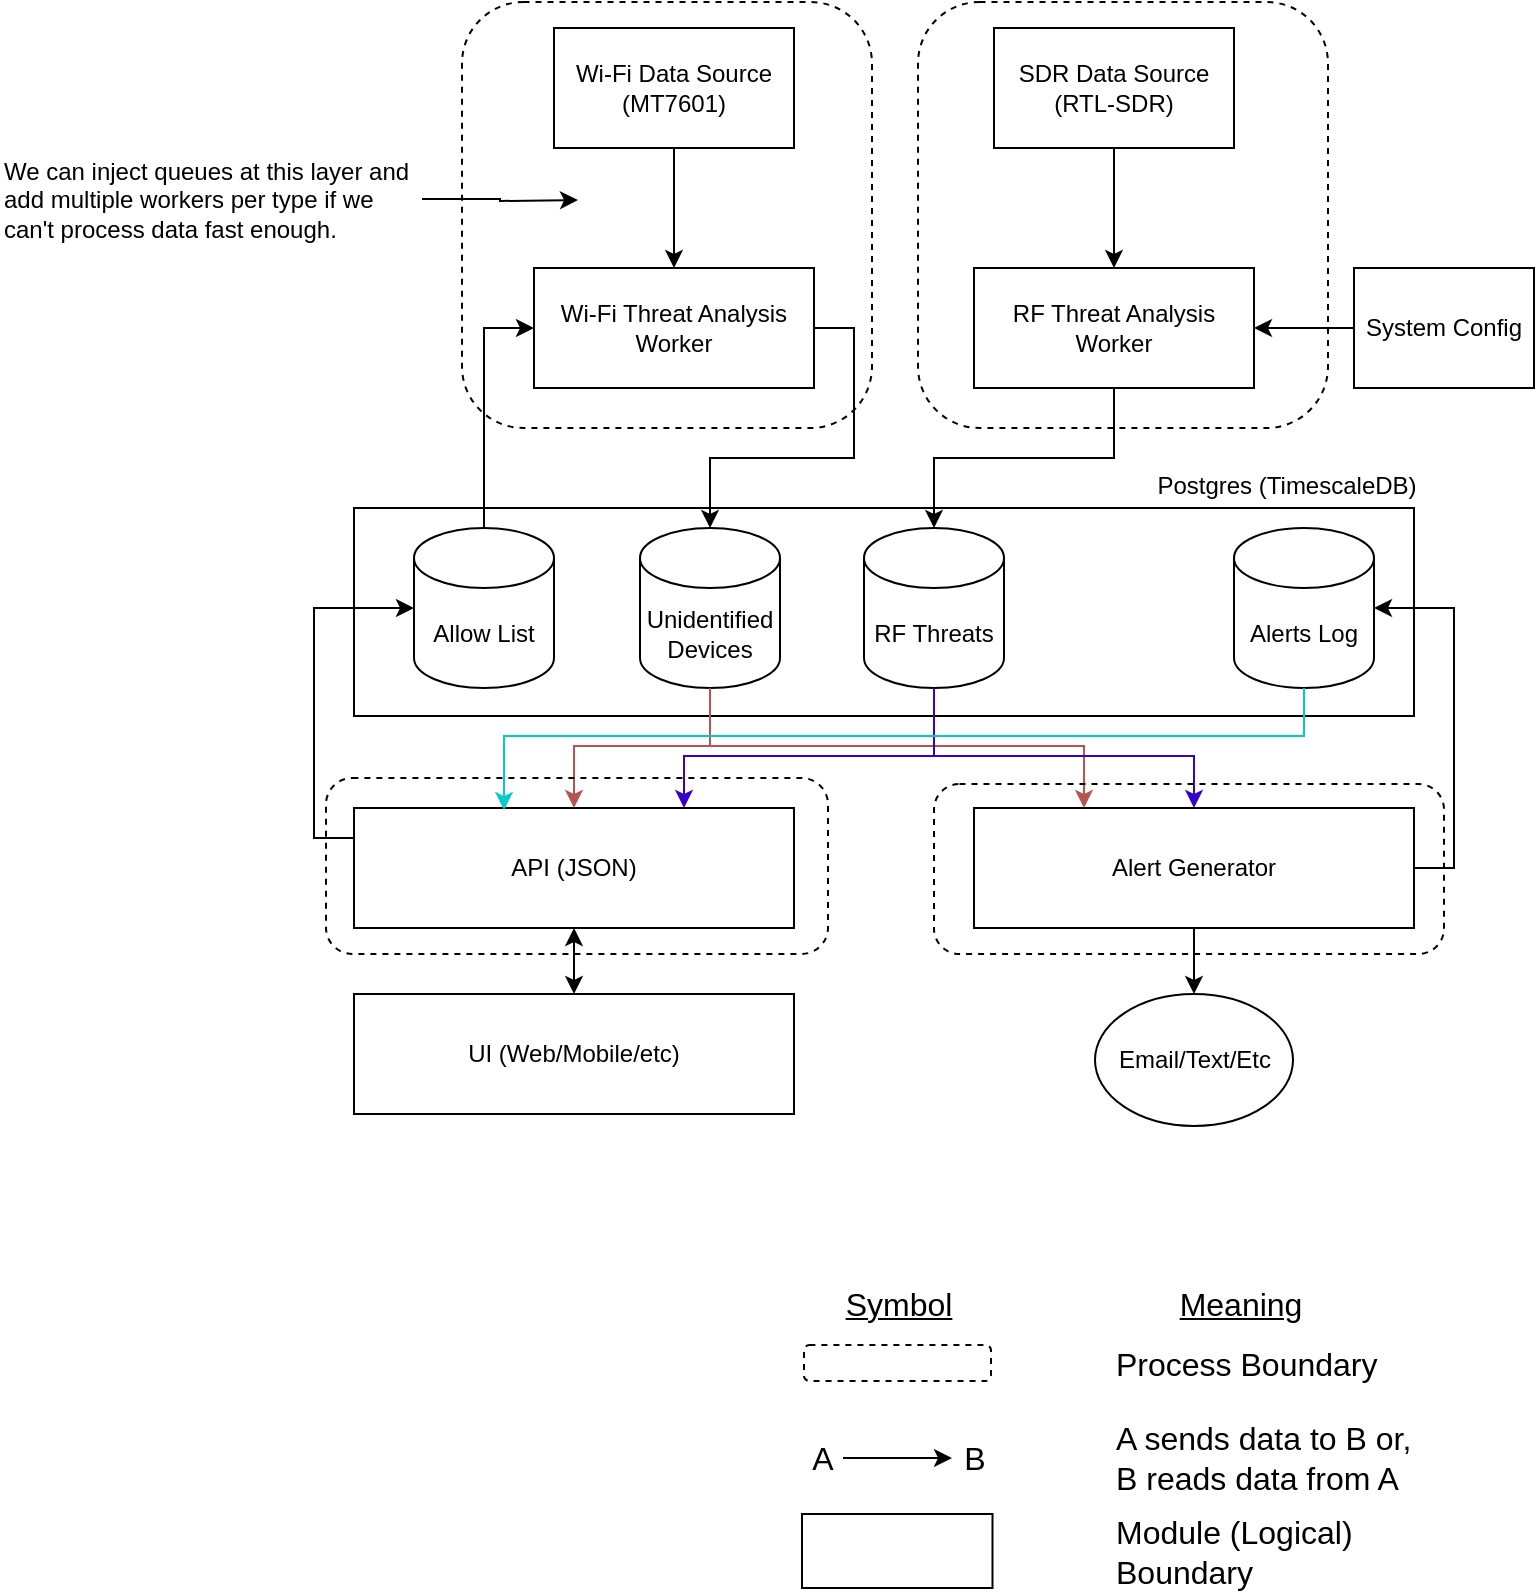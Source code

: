 <mxfile version="15.4.0" type="device"><diagram id="eqDL33xi8doZm6YM4PdJ" name="Page-1"><mxGraphModel dx="2703" dy="1920" grid="0" gridSize="10" guides="1" tooltips="1" connect="1" arrows="1" fold="1" page="1" pageScale="1" pageWidth="850" pageHeight="1100" math="0" shadow="0"><root><mxCell id="0"/><mxCell id="1" parent="0"/><mxCell id="TE73iQf6DmQ8VXEI7FIY-16" value="" style="group" vertex="1" connectable="0" parent="1"><mxGeometry x="280" y="320" width="480" height="120" as="geometry"/></mxCell><mxCell id="TE73iQf6DmQ8VXEI7FIY-11" value="" style="rounded=0;whiteSpace=wrap;html=1;" vertex="1" parent="TE73iQf6DmQ8VXEI7FIY-16"><mxGeometry x="-50" width="530" height="104" as="geometry"/></mxCell><mxCell id="TE73iQf6DmQ8VXEI7FIY-12" value="Allow List" style="shape=cylinder3;whiteSpace=wrap;html=1;boundedLbl=1;backgroundOutline=1;size=15;" vertex="1" parent="TE73iQf6DmQ8VXEI7FIY-16"><mxGeometry x="-20" y="10" width="70" height="80" as="geometry"/></mxCell><mxCell id="TE73iQf6DmQ8VXEI7FIY-10" value="Unidentified Devices" style="shape=cylinder3;whiteSpace=wrap;html=1;boundedLbl=1;backgroundOutline=1;size=15;" vertex="1" parent="TE73iQf6DmQ8VXEI7FIY-16"><mxGeometry x="93" y="10" width="70" height="80" as="geometry"/></mxCell><mxCell id="TE73iQf6DmQ8VXEI7FIY-23" value="Alerts Log" style="shape=cylinder3;whiteSpace=wrap;html=1;boundedLbl=1;backgroundOutline=1;size=15;" vertex="1" parent="TE73iQf6DmQ8VXEI7FIY-16"><mxGeometry x="390" y="10" width="70" height="80" as="geometry"/></mxCell><mxCell id="TE73iQf6DmQ8VXEI7FIY-53" value="RF Threats" style="shape=cylinder3;whiteSpace=wrap;html=1;boundedLbl=1;backgroundOutline=1;size=15;" vertex="1" parent="TE73iQf6DmQ8VXEI7FIY-16"><mxGeometry x="205" y="10" width="70" height="80" as="geometry"/></mxCell><mxCell id="TE73iQf6DmQ8VXEI7FIY-20" value="" style="edgeStyle=orthogonalEdgeStyle;rounded=0;orthogonalLoop=1;jettySize=auto;html=1;" edge="1" parent="1" source="TE73iQf6DmQ8VXEI7FIY-2" target="TE73iQf6DmQ8VXEI7FIY-6"><mxGeometry relative="1" as="geometry"/></mxCell><mxCell id="TE73iQf6DmQ8VXEI7FIY-2" value="Wi-Fi Data Source&lt;br&gt;(MT7601)" style="rounded=0;whiteSpace=wrap;html=1;" vertex="1" parent="1"><mxGeometry x="330" y="80" width="120" height="60" as="geometry"/></mxCell><mxCell id="TE73iQf6DmQ8VXEI7FIY-26" style="edgeStyle=orthogonalEdgeStyle;rounded=0;orthogonalLoop=1;jettySize=auto;html=1;exitX=0.5;exitY=1;exitDx=0;exitDy=0;entryX=0.5;entryY=0;entryDx=0;entryDy=0;" edge="1" parent="1" source="TE73iQf6DmQ8VXEI7FIY-3" target="TE73iQf6DmQ8VXEI7FIY-22"><mxGeometry relative="1" as="geometry"/></mxCell><mxCell id="TE73iQf6DmQ8VXEI7FIY-3" value="SDR Data Source (RTL-SDR)" style="rounded=0;whiteSpace=wrap;html=1;" vertex="1" parent="1"><mxGeometry x="550" y="80" width="120" height="60" as="geometry"/></mxCell><mxCell id="TE73iQf6DmQ8VXEI7FIY-34" style="edgeStyle=orthogonalEdgeStyle;rounded=0;orthogonalLoop=1;jettySize=auto;html=1;exitX=1;exitY=0.5;exitDx=0;exitDy=0;" edge="1" parent="1" source="TE73iQf6DmQ8VXEI7FIY-6" target="TE73iQf6DmQ8VXEI7FIY-10"><mxGeometry relative="1" as="geometry"/></mxCell><mxCell id="TE73iQf6DmQ8VXEI7FIY-6" value="Wi-Fi Threat Analysis Worker" style="rounded=0;whiteSpace=wrap;html=1;" vertex="1" parent="1"><mxGeometry x="320" y="200" width="140" height="60" as="geometry"/></mxCell><mxCell id="TE73iQf6DmQ8VXEI7FIY-40" style="edgeStyle=orthogonalEdgeStyle;rounded=0;orthogonalLoop=1;jettySize=auto;html=1;exitX=1;exitY=0.5;exitDx=0;exitDy=0;entryX=1;entryY=0.5;entryDx=0;entryDy=0;entryPerimeter=0;" edge="1" parent="1" source="TE73iQf6DmQ8VXEI7FIY-19" target="TE73iQf6DmQ8VXEI7FIY-23"><mxGeometry relative="1" as="geometry"/></mxCell><mxCell id="TE73iQf6DmQ8VXEI7FIY-56" style="edgeStyle=orthogonalEdgeStyle;rounded=0;orthogonalLoop=1;jettySize=auto;html=1;exitX=0.5;exitY=1;exitDx=0;exitDy=0;entryX=0.5;entryY=0;entryDx=0;entryDy=0;" edge="1" parent="1" source="TE73iQf6DmQ8VXEI7FIY-19" target="TE73iQf6DmQ8VXEI7FIY-55"><mxGeometry relative="1" as="geometry"/></mxCell><mxCell id="TE73iQf6DmQ8VXEI7FIY-19" value="Alert Generator" style="rounded=0;whiteSpace=wrap;html=1;" vertex="1" parent="1"><mxGeometry x="540" y="470" width="220" height="60" as="geometry"/></mxCell><mxCell id="TE73iQf6DmQ8VXEI7FIY-64" style="edgeStyle=orthogonalEdgeStyle;rounded=0;orthogonalLoop=1;jettySize=auto;html=1;exitX=0.5;exitY=1;exitDx=0;exitDy=0;" edge="1" parent="1" source="TE73iQf6DmQ8VXEI7FIY-22" target="TE73iQf6DmQ8VXEI7FIY-53"><mxGeometry relative="1" as="geometry"/></mxCell><mxCell id="TE73iQf6DmQ8VXEI7FIY-22" value="RF Threat Analysis Worker" style="rounded=0;whiteSpace=wrap;html=1;" vertex="1" parent="1"><mxGeometry x="540" y="200" width="140" height="60" as="geometry"/></mxCell><mxCell id="TE73iQf6DmQ8VXEI7FIY-67" style="edgeStyle=orthogonalEdgeStyle;rounded=0;orthogonalLoop=1;jettySize=auto;html=1;exitX=1;exitY=0.5;exitDx=0;exitDy=0;startArrow=none;startFill=0;" edge="1" parent="1" source="TE73iQf6DmQ8VXEI7FIY-24"><mxGeometry relative="1" as="geometry"><mxPoint x="342" y="166" as="targetPoint"/></mxGeometry></mxCell><mxCell id="TE73iQf6DmQ8VXEI7FIY-24" value="We can inject queues at this layer and add multiple workers per type if we can't process data fast enough." style="text;html=1;strokeColor=none;fillColor=none;align=left;verticalAlign=middle;whiteSpace=wrap;rounded=0;" vertex="1" parent="1"><mxGeometry x="53" y="142" width="211" height="47" as="geometry"/></mxCell><mxCell id="TE73iQf6DmQ8VXEI7FIY-31" style="edgeStyle=orthogonalEdgeStyle;rounded=0;orthogonalLoop=1;jettySize=auto;html=1;exitX=0.5;exitY=1;exitDx=0;exitDy=0;entryX=0.5;entryY=0;entryDx=0;entryDy=0;startArrow=classic;startFill=1;" edge="1" parent="1" source="TE73iQf6DmQ8VXEI7FIY-27" target="TE73iQf6DmQ8VXEI7FIY-28"><mxGeometry relative="1" as="geometry"/></mxCell><mxCell id="TE73iQf6DmQ8VXEI7FIY-59" style="edgeStyle=orthogonalEdgeStyle;rounded=0;orthogonalLoop=1;jettySize=auto;html=1;exitX=0;exitY=0.25;exitDx=0;exitDy=0;entryX=0;entryY=0.5;entryDx=0;entryDy=0;entryPerimeter=0;" edge="1" parent="1" source="TE73iQf6DmQ8VXEI7FIY-27" target="TE73iQf6DmQ8VXEI7FIY-12"><mxGeometry relative="1" as="geometry"/></mxCell><mxCell id="TE73iQf6DmQ8VXEI7FIY-27" value="API (JSON)" style="rounded=0;whiteSpace=wrap;html=1;" vertex="1" parent="1"><mxGeometry x="230" y="470" width="220" height="60" as="geometry"/></mxCell><mxCell id="TE73iQf6DmQ8VXEI7FIY-28" value="UI (Web/Mobile/etc)" style="rounded=0;whiteSpace=wrap;html=1;" vertex="1" parent="1"><mxGeometry x="230" y="563" width="220" height="60" as="geometry"/></mxCell><mxCell id="TE73iQf6DmQ8VXEI7FIY-32" style="edgeStyle=orthogonalEdgeStyle;rounded=0;orthogonalLoop=1;jettySize=auto;html=1;exitX=0.5;exitY=0;exitDx=0;exitDy=0;exitPerimeter=0;entryX=0;entryY=0.5;entryDx=0;entryDy=0;" edge="1" parent="1" source="TE73iQf6DmQ8VXEI7FIY-12" target="TE73iQf6DmQ8VXEI7FIY-6"><mxGeometry relative="1" as="geometry"/></mxCell><mxCell id="TE73iQf6DmQ8VXEI7FIY-38" style="edgeStyle=orthogonalEdgeStyle;rounded=0;orthogonalLoop=1;jettySize=auto;html=1;exitX=0;exitY=0.5;exitDx=0;exitDy=0;entryX=1;entryY=0.5;entryDx=0;entryDy=0;" edge="1" parent="1" source="TE73iQf6DmQ8VXEI7FIY-37" target="TE73iQf6DmQ8VXEI7FIY-22"><mxGeometry relative="1" as="geometry"/></mxCell><mxCell id="TE73iQf6DmQ8VXEI7FIY-37" value="System Config" style="rounded=0;whiteSpace=wrap;html=1;" vertex="1" parent="1"><mxGeometry x="730" y="200" width="90" height="60" as="geometry"/></mxCell><mxCell id="TE73iQf6DmQ8VXEI7FIY-39" style="edgeStyle=orthogonalEdgeStyle;rounded=0;orthogonalLoop=1;jettySize=auto;html=1;entryX=0.25;entryY=0;entryDx=0;entryDy=0;fillColor=#f8cecc;strokeColor=#b85450;" edge="1" parent="1" target="TE73iQf6DmQ8VXEI7FIY-19"><mxGeometry relative="1" as="geometry"><mxPoint x="408" y="410" as="sourcePoint"/><Array as="points"><mxPoint x="408" y="439"/><mxPoint x="595" y="439"/></Array></mxGeometry></mxCell><mxCell id="TE73iQf6DmQ8VXEI7FIY-54" style="edgeStyle=orthogonalEdgeStyle;rounded=0;orthogonalLoop=1;jettySize=auto;html=1;exitX=0.5;exitY=1;exitDx=0;exitDy=0;exitPerimeter=0;entryX=0.5;entryY=0;entryDx=0;entryDy=0;fillColor=#6a00ff;strokeColor=#3700CC;" edge="1" parent="1" source="TE73iQf6DmQ8VXEI7FIY-53" target="TE73iQf6DmQ8VXEI7FIY-19"><mxGeometry relative="1" as="geometry"><mxPoint x="500" y="460" as="targetPoint"/><Array as="points"><mxPoint x="520" y="444"/><mxPoint x="650" y="444"/></Array></mxGeometry></mxCell><mxCell id="TE73iQf6DmQ8VXEI7FIY-55" value="Email/Text/Etc" style="ellipse;whiteSpace=wrap;html=1;" vertex="1" parent="1"><mxGeometry x="600.5" y="563" width="99" height="66" as="geometry"/></mxCell><mxCell id="TE73iQf6DmQ8VXEI7FIY-61" style="edgeStyle=orthogonalEdgeStyle;rounded=0;orthogonalLoop=1;jettySize=auto;html=1;exitX=0.5;exitY=1;exitDx=0;exitDy=0;exitPerimeter=0;entryX=0.5;entryY=0;entryDx=0;entryDy=0;strokeColor=#b85450;fillColor=#f8cecc;" edge="1" parent="1" source="TE73iQf6DmQ8VXEI7FIY-10" target="TE73iQf6DmQ8VXEI7FIY-27"><mxGeometry relative="1" as="geometry"><Array as="points"><mxPoint x="408" y="439"/><mxPoint x="340" y="439"/></Array></mxGeometry></mxCell><mxCell id="TE73iQf6DmQ8VXEI7FIY-62" style="edgeStyle=orthogonalEdgeStyle;rounded=0;orthogonalLoop=1;jettySize=auto;html=1;exitX=0.5;exitY=1;exitDx=0;exitDy=0;exitPerimeter=0;entryX=0.75;entryY=0;entryDx=0;entryDy=0;fillColor=#6a00ff;strokeColor=#3700CC;" edge="1" parent="1" source="TE73iQf6DmQ8VXEI7FIY-53" target="TE73iQf6DmQ8VXEI7FIY-27"><mxGeometry relative="1" as="geometry"><Array as="points"><mxPoint x="520" y="444"/><mxPoint x="395" y="444"/></Array></mxGeometry></mxCell><mxCell id="TE73iQf6DmQ8VXEI7FIY-63" value="Postgres (TimescaleDB)" style="text;html=1;align=center;verticalAlign=middle;resizable=0;points=[];autosize=1;strokeColor=none;fillColor=none;" vertex="1" parent="1"><mxGeometry x="626" y="300" width="140" height="18" as="geometry"/></mxCell><mxCell id="TE73iQf6DmQ8VXEI7FIY-68" style="edgeStyle=orthogonalEdgeStyle;rounded=0;orthogonalLoop=1;jettySize=auto;html=1;exitX=0.5;exitY=1;exitDx=0;exitDy=0;exitPerimeter=0;entryX=0.341;entryY=0.017;entryDx=0;entryDy=0;entryPerimeter=0;startArrow=none;startFill=0;strokeColor=#00CCCC;" edge="1" parent="1" source="TE73iQf6DmQ8VXEI7FIY-23" target="TE73iQf6DmQ8VXEI7FIY-27"><mxGeometry relative="1" as="geometry"><Array as="points"><mxPoint x="705" y="434"/><mxPoint x="305" y="434"/></Array></mxGeometry></mxCell><mxCell id="TE73iQf6DmQ8VXEI7FIY-69" value="" style="rounded=1;whiteSpace=wrap;html=1;fillColor=none;dashed=1;" vertex="1" parent="1"><mxGeometry x="284" y="67" width="205" height="213" as="geometry"/></mxCell><mxCell id="TE73iQf6DmQ8VXEI7FIY-70" value="" style="rounded=1;whiteSpace=wrap;html=1;fillColor=none;dashed=1;" vertex="1" parent="1"><mxGeometry x="512" y="67" width="205" height="213" as="geometry"/></mxCell><mxCell id="TE73iQf6DmQ8VXEI7FIY-71" value="" style="rounded=1;whiteSpace=wrap;html=1;fillColor=none;dashed=1;" vertex="1" parent="1"><mxGeometry x="216" y="455" width="251" height="88" as="geometry"/></mxCell><mxCell id="TE73iQf6DmQ8VXEI7FIY-72" value="" style="rounded=1;whiteSpace=wrap;html=1;fillColor=none;dashed=1;" vertex="1" parent="1"><mxGeometry x="520" y="458" width="255" height="85" as="geometry"/></mxCell><mxCell id="TE73iQf6DmQ8VXEI7FIY-73" value="" style="rounded=1;whiteSpace=wrap;html=1;fillColor=none;dashed=1;" vertex="1" parent="1"><mxGeometry x="455" y="738.5" width="93.5" height="18" as="geometry"/></mxCell><mxCell id="TE73iQf6DmQ8VXEI7FIY-79" value="&lt;u&gt;Symbol&lt;/u&gt;" style="text;html=1;align=center;verticalAlign=middle;resizable=0;points=[];autosize=1;strokeColor=none;fillColor=none;fontSize=16;" vertex="1" parent="1"><mxGeometry x="470.25" y="706" width="63" height="23" as="geometry"/></mxCell><mxCell id="TE73iQf6DmQ8VXEI7FIY-80" value="&lt;u&gt;Meaning&lt;/u&gt;" style="text;html=1;align=center;verticalAlign=middle;resizable=0;points=[];autosize=1;strokeColor=none;fillColor=none;fontSize=16;" vertex="1" parent="1"><mxGeometry x="637" y="706" width="71" height="23" as="geometry"/></mxCell><mxCell id="TE73iQf6DmQ8VXEI7FIY-81" value="Process Boundary" style="text;html=1;align=left;verticalAlign=middle;resizable=0;points=[];autosize=1;strokeColor=none;fillColor=none;fontSize=16;" vertex="1" parent="1"><mxGeometry x="608.5" y="736" width="141" height="23" as="geometry"/></mxCell><mxCell id="TE73iQf6DmQ8VXEI7FIY-82" value="A sends data to B or, &lt;br&gt;B reads data from A" style="text;html=1;align=left;verticalAlign=middle;resizable=0;points=[];autosize=1;strokeColor=none;fillColor=none;fontSize=16;" vertex="1" parent="1"><mxGeometry x="608.5" y="774" width="158" height="42" as="geometry"/></mxCell><mxCell id="TE73iQf6DmQ8VXEI7FIY-83" value="" style="rounded=0;whiteSpace=wrap;html=1;fontSize=16;fillColor=default;align=left;" vertex="1" parent="1"><mxGeometry x="454" y="823" width="95.25" height="37" as="geometry"/></mxCell><mxCell id="TE73iQf6DmQ8VXEI7FIY-84" value="Module (Logical) &lt;br&gt;Boundary" style="text;html=1;align=left;verticalAlign=middle;resizable=0;points=[];autosize=1;strokeColor=none;fillColor=none;fontSize=16;" vertex="1" parent="1"><mxGeometry x="608.5" y="820.5" width="128" height="42" as="geometry"/></mxCell><mxCell id="TE73iQf6DmQ8VXEI7FIY-85" value="" style="group" vertex="1" connectable="0" parent="1"><mxGeometry x="453.5" y="783.5" width="96.5" height="23" as="geometry"/></mxCell><mxCell id="TE73iQf6DmQ8VXEI7FIY-76" value="A" style="text;html=1;align=center;verticalAlign=middle;resizable=0;points=[];autosize=1;strokeColor=none;fillColor=none;fontSize=16;" vertex="1" parent="TE73iQf6DmQ8VXEI7FIY-85"><mxGeometry width="21" height="23" as="geometry"/></mxCell><mxCell id="TE73iQf6DmQ8VXEI7FIY-77" value="B" style="text;html=1;align=center;verticalAlign=middle;resizable=0;points=[];autosize=1;strokeColor=none;fillColor=none;fontSize=16;" vertex="1" parent="TE73iQf6DmQ8VXEI7FIY-85"><mxGeometry x="75.5" width="21" height="23" as="geometry"/></mxCell><mxCell id="TE73iQf6DmQ8VXEI7FIY-78" value="" style="edgeStyle=orthogonalEdgeStyle;rounded=0;orthogonalLoop=1;jettySize=auto;html=1;startArrow=none;startFill=0;strokeColor=#000000;" edge="1" parent="TE73iQf6DmQ8VXEI7FIY-85" source="TE73iQf6DmQ8VXEI7FIY-76" target="TE73iQf6DmQ8VXEI7FIY-77"><mxGeometry relative="1" as="geometry"/></mxCell></root></mxGraphModel></diagram></mxfile>